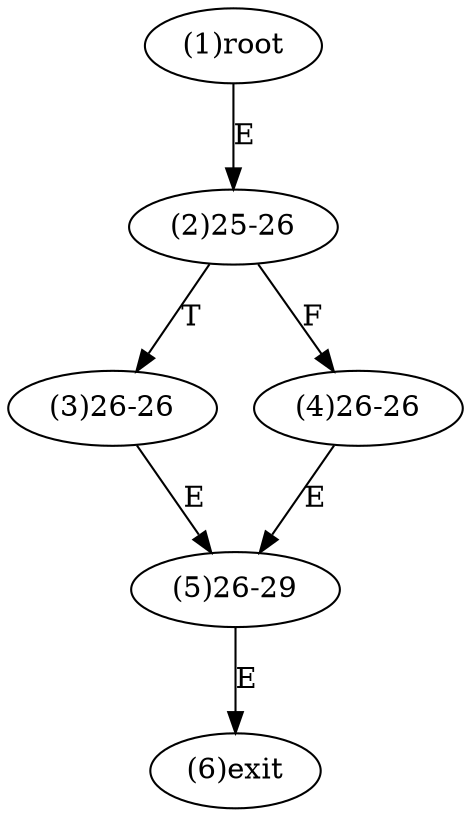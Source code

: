 digraph "" { 
1[ label="(1)root"];
2[ label="(2)25-26"];
3[ label="(3)26-26"];
4[ label="(4)26-26"];
5[ label="(5)26-29"];
6[ label="(6)exit"];
1->2[ label="E"];
2->4[ label="F"];
2->3[ label="T"];
3->5[ label="E"];
4->5[ label="E"];
5->6[ label="E"];
}